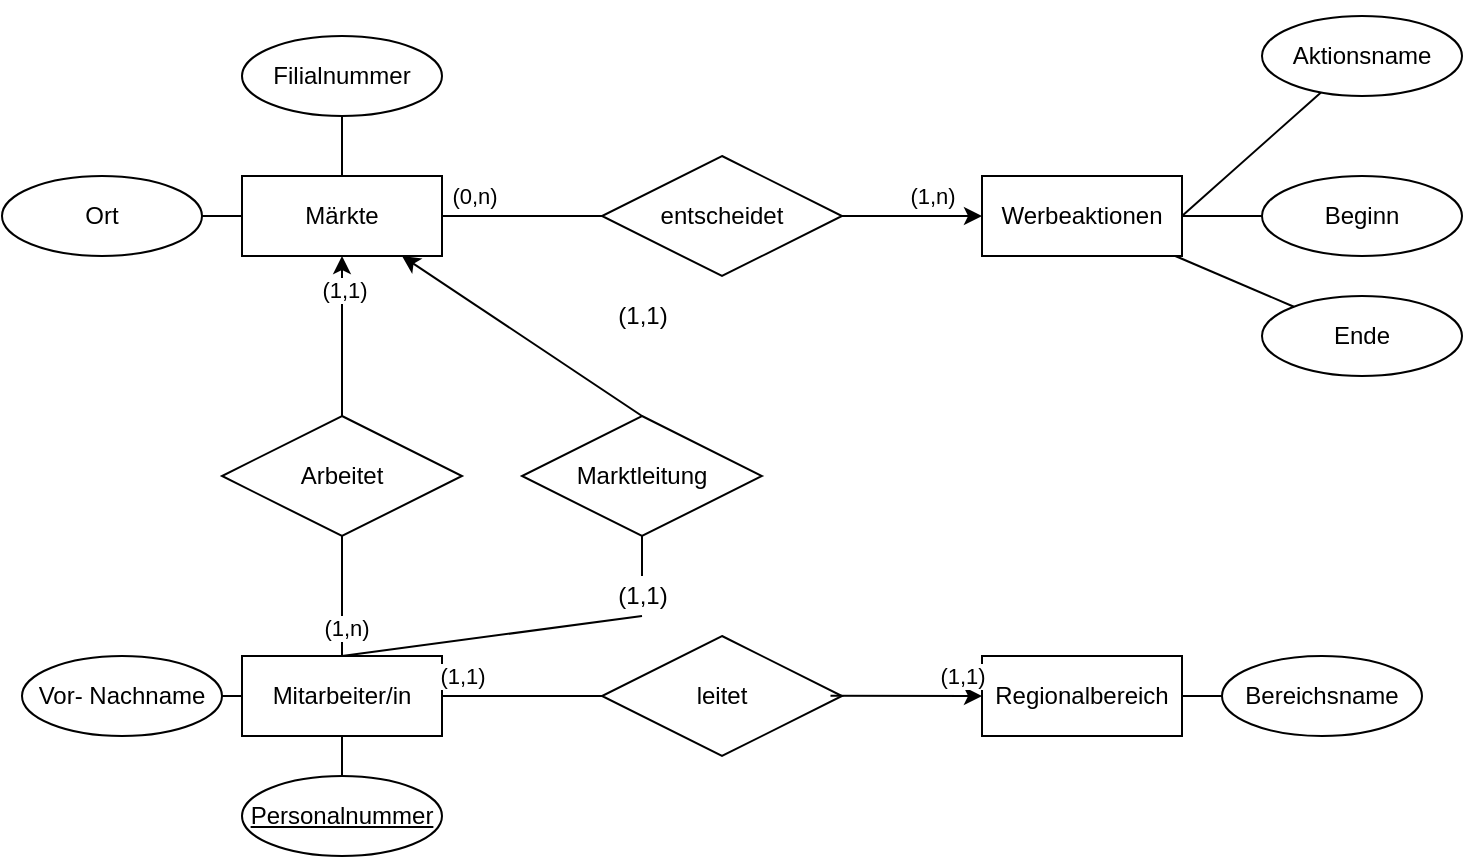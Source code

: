 <mxfile version="16.2.6" type="github">
  <diagram id="plbLIXPl-neVwBxrlU1s" name="Page-1">
    <mxGraphModel dx="901" dy="614" grid="1" gridSize="10" guides="1" tooltips="1" connect="1" arrows="1" fold="1" page="1" pageScale="1" pageWidth="827" pageHeight="1169" math="0" shadow="0">
      <root>
        <mxCell id="0" />
        <mxCell id="1" parent="0" />
        <mxCell id="FjCm40AICU7LQHZQaFiO-5" value="Märkte" style="whiteSpace=wrap;html=1;align=center;" vertex="1" parent="1">
          <mxGeometry x="140" y="130" width="100" height="40" as="geometry" />
        </mxCell>
        <mxCell id="FjCm40AICU7LQHZQaFiO-6" value="Mitarbeiter/in" style="whiteSpace=wrap;html=1;align=center;" vertex="1" parent="1">
          <mxGeometry x="140" y="370" width="100" height="40" as="geometry" />
        </mxCell>
        <mxCell id="FjCm40AICU7LQHZQaFiO-7" value="Regionalbereich" style="whiteSpace=wrap;html=1;align=center;" vertex="1" parent="1">
          <mxGeometry x="510" y="370" width="100" height="40" as="geometry" />
        </mxCell>
        <mxCell id="FjCm40AICU7LQHZQaFiO-8" value="Werbeaktionen" style="whiteSpace=wrap;html=1;align=center;" vertex="1" parent="1">
          <mxGeometry x="510" y="130" width="100" height="40" as="geometry" />
        </mxCell>
        <mxCell id="FjCm40AICU7LQHZQaFiO-9" value="leitet" style="shape=rhombus;perimeter=rhombusPerimeter;whiteSpace=wrap;html=1;align=center;" vertex="1" parent="1">
          <mxGeometry x="320" y="360" width="120" height="60" as="geometry" />
        </mxCell>
        <mxCell id="FjCm40AICU7LQHZQaFiO-10" value="" style="endArrow=classic;html=1;rounded=0;exitX=0.952;exitY=0.497;exitDx=0;exitDy=0;exitPerimeter=0;entryX=0;entryY=0.5;entryDx=0;entryDy=0;" edge="1" parent="1" source="FjCm40AICU7LQHZQaFiO-9" target="FjCm40AICU7LQHZQaFiO-7">
          <mxGeometry width="50" height="50" relative="1" as="geometry">
            <mxPoint x="380" y="360" as="sourcePoint" />
            <mxPoint x="430" y="310" as="targetPoint" />
          </mxGeometry>
        </mxCell>
        <mxCell id="FjCm40AICU7LQHZQaFiO-14" value="(1,1)" style="edgeLabel;html=1;align=center;verticalAlign=middle;resizable=0;points=[];" vertex="1" connectable="0" parent="FjCm40AICU7LQHZQaFiO-10">
          <mxGeometry x="0.659" y="2" relative="1" as="geometry">
            <mxPoint x="3" y="-8" as="offset" />
          </mxGeometry>
        </mxCell>
        <mxCell id="FjCm40AICU7LQHZQaFiO-12" value="" style="endArrow=none;html=1;rounded=0;entryX=0;entryY=0.5;entryDx=0;entryDy=0;exitX=1;exitY=0.5;exitDx=0;exitDy=0;" edge="1" parent="1" source="FjCm40AICU7LQHZQaFiO-6" target="FjCm40AICU7LQHZQaFiO-9">
          <mxGeometry width="50" height="50" relative="1" as="geometry">
            <mxPoint x="240" y="420" as="sourcePoint" />
            <mxPoint x="290" y="370" as="targetPoint" />
          </mxGeometry>
        </mxCell>
        <mxCell id="FjCm40AICU7LQHZQaFiO-13" value="(1,1)" style="edgeLabel;html=1;align=center;verticalAlign=middle;resizable=0;points=[];" vertex="1" connectable="0" parent="FjCm40AICU7LQHZQaFiO-12">
          <mxGeometry x="-0.144" y="3" relative="1" as="geometry">
            <mxPoint x="-24" y="-7" as="offset" />
          </mxGeometry>
        </mxCell>
        <mxCell id="FjCm40AICU7LQHZQaFiO-15" value="Marktleitung" style="shape=rhombus;perimeter=rhombusPerimeter;whiteSpace=wrap;html=1;align=center;" vertex="1" parent="1">
          <mxGeometry x="280" y="250" width="120" height="60" as="geometry" />
        </mxCell>
        <mxCell id="FjCm40AICU7LQHZQaFiO-16" value="" style="endArrow=none;html=1;rounded=0;exitX=0.5;exitY=0;exitDx=0;exitDy=0;entryX=0.5;entryY=1;entryDx=0;entryDy=0;startArrow=none;" edge="1" parent="1" source="FjCm40AICU7LQHZQaFiO-18" target="FjCm40AICU7LQHZQaFiO-15">
          <mxGeometry width="50" height="50" relative="1" as="geometry">
            <mxPoint x="380" y="390" as="sourcePoint" />
            <mxPoint x="430" y="340" as="targetPoint" />
          </mxGeometry>
        </mxCell>
        <mxCell id="FjCm40AICU7LQHZQaFiO-17" value="" style="endArrow=classic;html=1;rounded=0;exitX=0.5;exitY=0;exitDx=0;exitDy=0;" edge="1" parent="1" source="FjCm40AICU7LQHZQaFiO-15" target="FjCm40AICU7LQHZQaFiO-5">
          <mxGeometry width="50" height="50" relative="1" as="geometry">
            <mxPoint x="380" y="390" as="sourcePoint" />
            <mxPoint x="430" y="340" as="targetPoint" />
          </mxGeometry>
        </mxCell>
        <mxCell id="FjCm40AICU7LQHZQaFiO-19" value="(1,1)" style="text;html=1;align=center;verticalAlign=middle;resizable=0;points=[];autosize=1;strokeColor=none;fillColor=none;" vertex="1" parent="1">
          <mxGeometry x="320" y="190" width="40" height="20" as="geometry" />
        </mxCell>
        <mxCell id="FjCm40AICU7LQHZQaFiO-20" value="" style="endArrow=none;html=1;rounded=0;exitX=1;exitY=0.5;exitDx=0;exitDy=0;" edge="1" parent="1" source="FjCm40AICU7LQHZQaFiO-8" target="FjCm40AICU7LQHZQaFiO-21">
          <mxGeometry width="50" height="50" relative="1" as="geometry">
            <mxPoint x="380" y="390" as="sourcePoint" />
            <mxPoint x="700" y="150" as="targetPoint" />
          </mxGeometry>
        </mxCell>
        <mxCell id="FjCm40AICU7LQHZQaFiO-48" style="edgeStyle=orthogonalEdgeStyle;rounded=0;orthogonalLoop=1;jettySize=auto;html=1;exitX=0.5;exitY=0;exitDx=0;exitDy=0;" edge="1" parent="1" source="FjCm40AICU7LQHZQaFiO-21">
          <mxGeometry relative="1" as="geometry">
            <mxPoint x="699.952" y="50" as="targetPoint" />
          </mxGeometry>
        </mxCell>
        <mxCell id="FjCm40AICU7LQHZQaFiO-21" value="Aktionsname" style="ellipse;whiteSpace=wrap;html=1;align=center;" vertex="1" parent="1">
          <mxGeometry x="650" y="50" width="100" height="40" as="geometry" />
        </mxCell>
        <mxCell id="FjCm40AICU7LQHZQaFiO-23" value="" style="endArrow=none;html=1;rounded=0;" edge="1" parent="1" target="FjCm40AICU7LQHZQaFiO-45">
          <mxGeometry width="50" height="50" relative="1" as="geometry">
            <mxPoint x="610" y="150" as="sourcePoint" />
            <mxPoint x="660.0" y="180" as="targetPoint" />
          </mxGeometry>
        </mxCell>
        <mxCell id="FjCm40AICU7LQHZQaFiO-24" value="entscheidet" style="shape=rhombus;perimeter=rhombusPerimeter;whiteSpace=wrap;html=1;align=center;" vertex="1" parent="1">
          <mxGeometry x="320" y="120" width="120" height="60" as="geometry" />
        </mxCell>
        <mxCell id="FjCm40AICU7LQHZQaFiO-25" value="" style="endArrow=none;html=1;rounded=0;exitX=1;exitY=0.5;exitDx=0;exitDy=0;entryX=0;entryY=0.5;entryDx=0;entryDy=0;" edge="1" parent="1" source="FjCm40AICU7LQHZQaFiO-5" target="FjCm40AICU7LQHZQaFiO-24">
          <mxGeometry width="50" height="50" relative="1" as="geometry">
            <mxPoint x="380" y="390" as="sourcePoint" />
            <mxPoint x="430" y="340" as="targetPoint" />
          </mxGeometry>
        </mxCell>
        <mxCell id="FjCm40AICU7LQHZQaFiO-27" value="(0,n)" style="edgeLabel;html=1;align=center;verticalAlign=middle;resizable=0;points=[];" vertex="1" connectable="0" parent="FjCm40AICU7LQHZQaFiO-25">
          <mxGeometry x="-0.596" y="-2" relative="1" as="geometry">
            <mxPoint y="-12" as="offset" />
          </mxGeometry>
        </mxCell>
        <mxCell id="FjCm40AICU7LQHZQaFiO-26" value="" style="endArrow=classic;html=1;rounded=0;exitX=1;exitY=0.5;exitDx=0;exitDy=0;entryX=0;entryY=0.5;entryDx=0;entryDy=0;" edge="1" parent="1" source="FjCm40AICU7LQHZQaFiO-24" target="FjCm40AICU7LQHZQaFiO-8">
          <mxGeometry width="50" height="50" relative="1" as="geometry">
            <mxPoint x="380" y="390" as="sourcePoint" />
            <mxPoint x="430" y="340" as="targetPoint" />
          </mxGeometry>
        </mxCell>
        <mxCell id="FjCm40AICU7LQHZQaFiO-28" value="(1,n)" style="edgeLabel;html=1;align=center;verticalAlign=middle;resizable=0;points=[];" vertex="1" connectable="0" parent="FjCm40AICU7LQHZQaFiO-26">
          <mxGeometry x="0.278" y="-4" relative="1" as="geometry">
            <mxPoint y="-14" as="offset" />
          </mxGeometry>
        </mxCell>
        <mxCell id="FjCm40AICU7LQHZQaFiO-29" value="&lt;u&gt;Personalnummer&lt;/u&gt;" style="ellipse;whiteSpace=wrap;html=1;align=center;" vertex="1" parent="1">
          <mxGeometry x="140" y="430" width="100" height="40" as="geometry" />
        </mxCell>
        <mxCell id="FjCm40AICU7LQHZQaFiO-30" value="Vor- Nachname" style="ellipse;whiteSpace=wrap;html=1;align=center;" vertex="1" parent="1">
          <mxGeometry x="30" y="370" width="100" height="40" as="geometry" />
        </mxCell>
        <mxCell id="FjCm40AICU7LQHZQaFiO-31" value="" style="endArrow=none;html=1;rounded=0;exitX=1;exitY=0.5;exitDx=0;exitDy=0;entryX=0;entryY=0.5;entryDx=0;entryDy=0;" edge="1" parent="1" source="FjCm40AICU7LQHZQaFiO-30" target="FjCm40AICU7LQHZQaFiO-6">
          <mxGeometry width="50" height="50" relative="1" as="geometry">
            <mxPoint x="380" y="390" as="sourcePoint" />
            <mxPoint x="430" y="340" as="targetPoint" />
          </mxGeometry>
        </mxCell>
        <mxCell id="FjCm40AICU7LQHZQaFiO-32" value="" style="endArrow=none;html=1;rounded=0;exitX=0.5;exitY=0;exitDx=0;exitDy=0;entryX=0.5;entryY=1;entryDx=0;entryDy=0;" edge="1" parent="1" source="FjCm40AICU7LQHZQaFiO-29" target="FjCm40AICU7LQHZQaFiO-6">
          <mxGeometry width="50" height="50" relative="1" as="geometry">
            <mxPoint x="120.0" y="400" as="sourcePoint" />
            <mxPoint x="150" y="400" as="targetPoint" />
          </mxGeometry>
        </mxCell>
        <mxCell id="FjCm40AICU7LQHZQaFiO-33" value="Filialnummer" style="ellipse;whiteSpace=wrap;html=1;align=center;" vertex="1" parent="1">
          <mxGeometry x="140" y="60" width="100" height="40" as="geometry" />
        </mxCell>
        <mxCell id="FjCm40AICU7LQHZQaFiO-34" value="Ort" style="ellipse;whiteSpace=wrap;html=1;align=center;" vertex="1" parent="1">
          <mxGeometry x="20" y="130" width="100" height="40" as="geometry" />
        </mxCell>
        <mxCell id="FjCm40AICU7LQHZQaFiO-35" value="" style="endArrow=none;html=1;rounded=0;exitX=0.5;exitY=1;exitDx=0;exitDy=0;entryX=0.5;entryY=0;entryDx=0;entryDy=0;" edge="1" parent="1" source="FjCm40AICU7LQHZQaFiO-33" target="FjCm40AICU7LQHZQaFiO-5">
          <mxGeometry width="50" height="50" relative="1" as="geometry">
            <mxPoint x="380" y="190" as="sourcePoint" />
            <mxPoint x="430" y="140" as="targetPoint" />
          </mxGeometry>
        </mxCell>
        <mxCell id="FjCm40AICU7LQHZQaFiO-36" value="" style="endArrow=none;html=1;rounded=0;exitX=0;exitY=0.5;exitDx=0;exitDy=0;entryX=1;entryY=0.5;entryDx=0;entryDy=0;" edge="1" parent="1" source="FjCm40AICU7LQHZQaFiO-5" target="FjCm40AICU7LQHZQaFiO-34">
          <mxGeometry width="50" height="50" relative="1" as="geometry">
            <mxPoint x="200" y="110" as="sourcePoint" />
            <mxPoint x="200" y="140" as="targetPoint" />
          </mxGeometry>
        </mxCell>
        <mxCell id="FjCm40AICU7LQHZQaFiO-37" value="" style="endArrow=none;html=1;rounded=0;exitX=1;exitY=0.5;exitDx=0;exitDy=0;" edge="1" parent="1" source="FjCm40AICU7LQHZQaFiO-7">
          <mxGeometry width="50" height="50" relative="1" as="geometry">
            <mxPoint x="380" y="190" as="sourcePoint" />
            <mxPoint x="630" y="390" as="targetPoint" />
          </mxGeometry>
        </mxCell>
        <mxCell id="FjCm40AICU7LQHZQaFiO-38" value="Bereichsname" style="ellipse;whiteSpace=wrap;html=1;align=center;" vertex="1" parent="1">
          <mxGeometry x="630" y="370" width="100" height="40" as="geometry" />
        </mxCell>
        <mxCell id="FjCm40AICU7LQHZQaFiO-18" value="(1,1)" style="text;html=1;align=center;verticalAlign=middle;resizable=0;points=[];autosize=1;strokeColor=none;fillColor=none;" vertex="1" parent="1">
          <mxGeometry x="320" y="330" width="40" height="20" as="geometry" />
        </mxCell>
        <mxCell id="FjCm40AICU7LQHZQaFiO-39" value="" style="endArrow=none;html=1;rounded=0;exitX=0.5;exitY=0;exitDx=0;exitDy=0;entryX=0.5;entryY=1;entryDx=0;entryDy=0;" edge="1" parent="1" source="FjCm40AICU7LQHZQaFiO-6" target="FjCm40AICU7LQHZQaFiO-18">
          <mxGeometry width="50" height="50" relative="1" as="geometry">
            <mxPoint x="190" y="370" as="sourcePoint" />
            <mxPoint x="474" y="310" as="targetPoint" />
          </mxGeometry>
        </mxCell>
        <mxCell id="FjCm40AICU7LQHZQaFiO-40" value="Arbeitet" style="shape=rhombus;perimeter=rhombusPerimeter;whiteSpace=wrap;html=1;align=center;" vertex="1" parent="1">
          <mxGeometry x="130" y="250" width="120" height="60" as="geometry" />
        </mxCell>
        <mxCell id="FjCm40AICU7LQHZQaFiO-41" value="" style="endArrow=none;html=1;rounded=0;" edge="1" parent="1" source="FjCm40AICU7LQHZQaFiO-6" target="FjCm40AICU7LQHZQaFiO-40">
          <mxGeometry width="50" height="50" relative="1" as="geometry">
            <mxPoint x="380" y="580" as="sourcePoint" />
            <mxPoint x="430" y="530" as="targetPoint" />
          </mxGeometry>
        </mxCell>
        <mxCell id="FjCm40AICU7LQHZQaFiO-43" value="(1,n)" style="edgeLabel;html=1;align=center;verticalAlign=middle;resizable=0;points=[];" vertex="1" connectable="0" parent="FjCm40AICU7LQHZQaFiO-41">
          <mxGeometry x="-0.517" y="-2" relative="1" as="geometry">
            <mxPoint as="offset" />
          </mxGeometry>
        </mxCell>
        <mxCell id="FjCm40AICU7LQHZQaFiO-42" value="" style="endArrow=classic;html=1;rounded=0;" edge="1" parent="1" source="FjCm40AICU7LQHZQaFiO-40" target="FjCm40AICU7LQHZQaFiO-5">
          <mxGeometry width="50" height="50" relative="1" as="geometry">
            <mxPoint x="380" y="180" as="sourcePoint" />
            <mxPoint x="430" y="130" as="targetPoint" />
          </mxGeometry>
        </mxCell>
        <mxCell id="FjCm40AICU7LQHZQaFiO-44" value="(1,1)" style="edgeLabel;html=1;align=center;verticalAlign=middle;resizable=0;points=[];" vertex="1" connectable="0" parent="FjCm40AICU7LQHZQaFiO-42">
          <mxGeometry x="0.576" y="-1" relative="1" as="geometry">
            <mxPoint as="offset" />
          </mxGeometry>
        </mxCell>
        <mxCell id="FjCm40AICU7LQHZQaFiO-45" value="Beginn" style="ellipse;whiteSpace=wrap;html=1;align=center;" vertex="1" parent="1">
          <mxGeometry x="650" y="130" width="100" height="40" as="geometry" />
        </mxCell>
        <mxCell id="FjCm40AICU7LQHZQaFiO-46" value="Ende" style="ellipse;whiteSpace=wrap;html=1;align=center;" vertex="1" parent="1">
          <mxGeometry x="650" y="190" width="100" height="40" as="geometry" />
        </mxCell>
        <mxCell id="FjCm40AICU7LQHZQaFiO-47" value="" style="endArrow=none;html=1;rounded=0;" edge="1" parent="1" source="FjCm40AICU7LQHZQaFiO-46" target="FjCm40AICU7LQHZQaFiO-8">
          <mxGeometry width="50" height="50" relative="1" as="geometry">
            <mxPoint x="380" y="290" as="sourcePoint" />
            <mxPoint x="430" y="240" as="targetPoint" />
          </mxGeometry>
        </mxCell>
      </root>
    </mxGraphModel>
  </diagram>
</mxfile>
